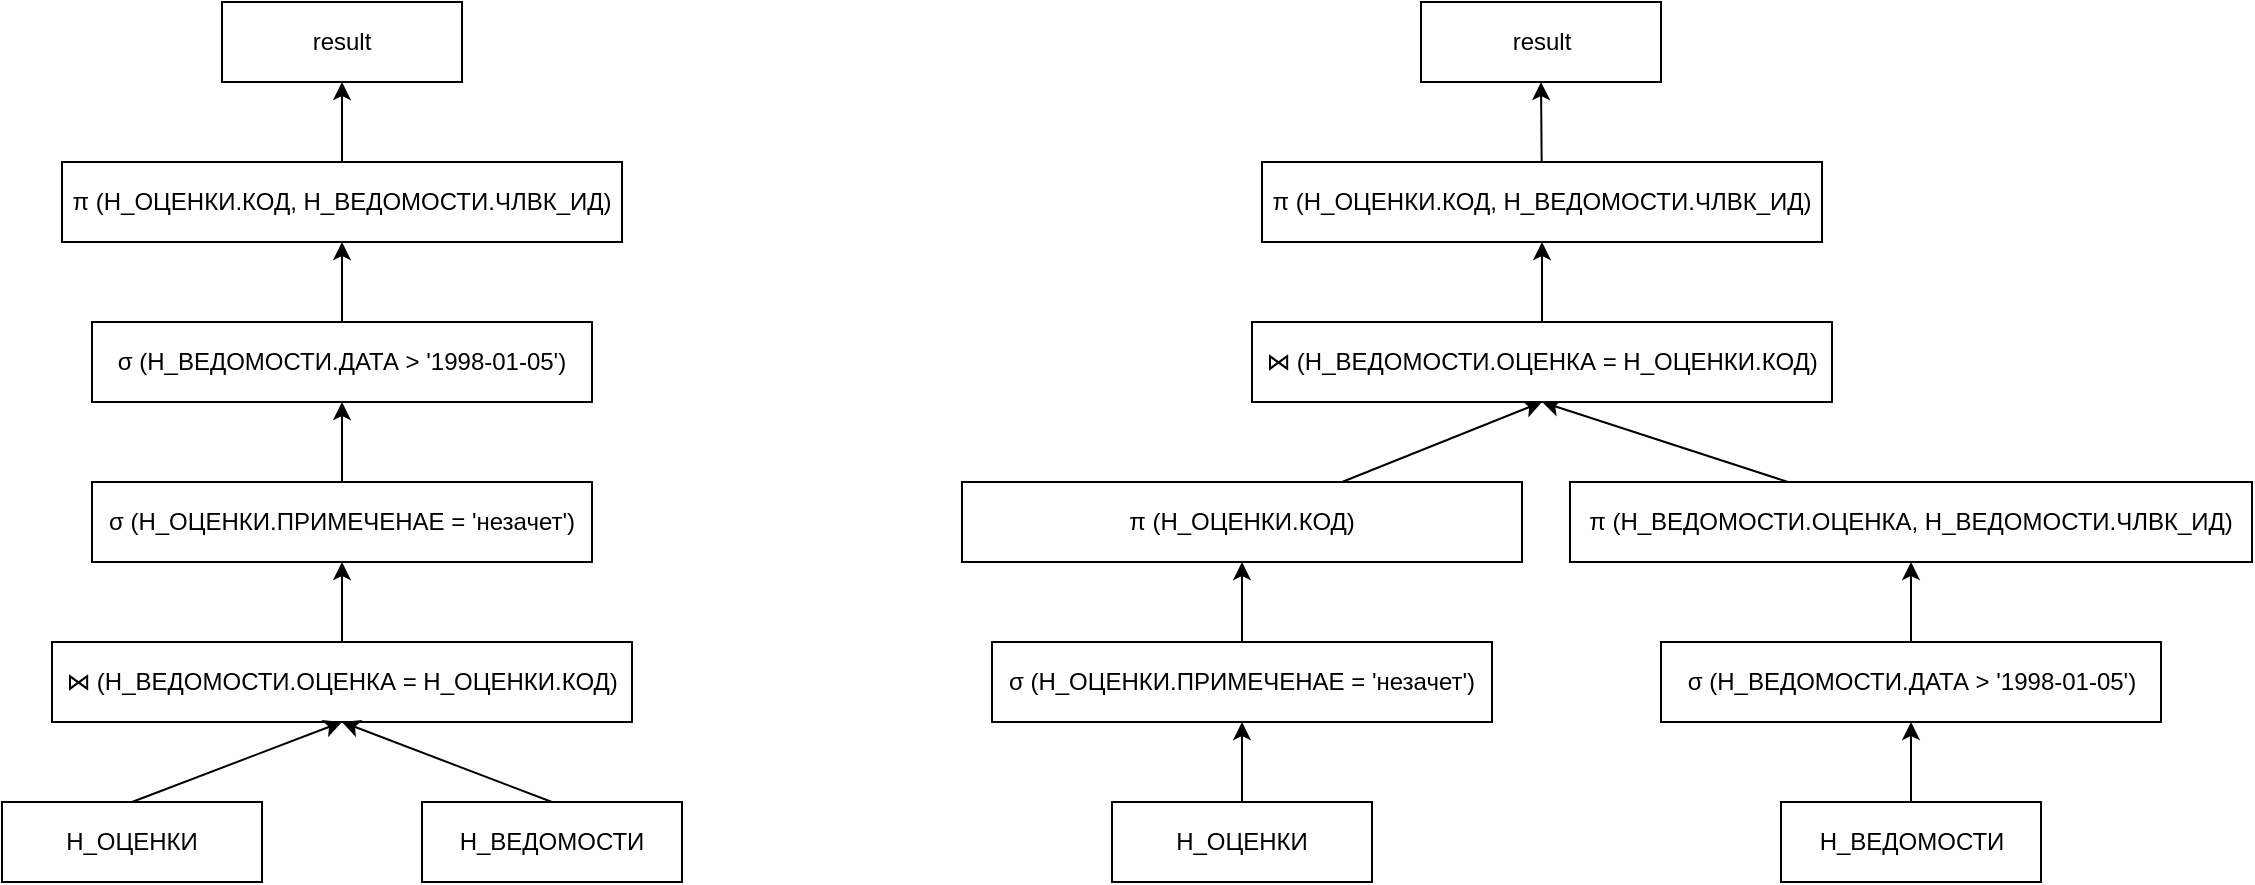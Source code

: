 <mxfile version="15.8.3" type="device"><diagram id="IuakbwBDz7vj2DG3jNcI" name="Страница 1"><mxGraphModel dx="899" dy="1006" grid="1" gridSize="10" guides="1" tooltips="1" connect="1" arrows="1" fold="1" page="1" pageScale="1" pageWidth="1169" pageHeight="827" math="0" shadow="0"><root><mxCell id="0"/><mxCell id="1" parent="0"/><mxCell id="K-r4FtWTsxOmx6NvuV4a-4" style="edgeStyle=orthogonalEdgeStyle;rounded=0;orthogonalLoop=1;jettySize=auto;html=1;exitX=0.5;exitY=0;exitDx=0;exitDy=0;entryX=0.5;entryY=1;entryDx=0;entryDy=0;" edge="1" parent="1" source="K-r4FtWTsxOmx6NvuV4a-1" target="K-r4FtWTsxOmx6NvuV4a-3"><mxGeometry relative="1" as="geometry"/></mxCell><mxCell id="K-r4FtWTsxOmx6NvuV4a-1" value="π (Н_ОЦЕНКИ.КОД, Н_ВЕДОМОСТИ.ЧЛВК_ИД)" style="rounded=0;whiteSpace=wrap;html=1;" vertex="1" parent="1"><mxGeometry x="300" y="120" width="280" height="40" as="geometry"/></mxCell><mxCell id="K-r4FtWTsxOmx6NvuV4a-8" style="edgeStyle=orthogonalEdgeStyle;rounded=0;orthogonalLoop=1;jettySize=auto;html=1;entryX=0.5;entryY=1;entryDx=0;entryDy=0;" edge="1" parent="1" source="K-r4FtWTsxOmx6NvuV4a-2" target="K-r4FtWTsxOmx6NvuV4a-6"><mxGeometry relative="1" as="geometry"/></mxCell><mxCell id="K-r4FtWTsxOmx6NvuV4a-2" value="σ (Н_ОЦЕНКИ.ПРИМЕЧЕНАЕ = 'незачет')" style="rounded=0;whiteSpace=wrap;html=1;" vertex="1" parent="1"><mxGeometry x="315" y="280" width="250" height="40" as="geometry"/></mxCell><mxCell id="K-r4FtWTsxOmx6NvuV4a-3" value="result" style="rounded=0;whiteSpace=wrap;html=1;" vertex="1" parent="1"><mxGeometry x="380" y="40" width="120" height="40" as="geometry"/></mxCell><mxCell id="K-r4FtWTsxOmx6NvuV4a-7" style="edgeStyle=orthogonalEdgeStyle;rounded=0;orthogonalLoop=1;jettySize=auto;html=1;entryX=0.5;entryY=1;entryDx=0;entryDy=0;" edge="1" parent="1" source="K-r4FtWTsxOmx6NvuV4a-6" target="K-r4FtWTsxOmx6NvuV4a-1"><mxGeometry relative="1" as="geometry"/></mxCell><mxCell id="K-r4FtWTsxOmx6NvuV4a-6" value="σ (Н_ВЕДОМОСТИ.ДАТА &amp;gt; '1998-01-05')" style="rounded=0;whiteSpace=wrap;html=1;" vertex="1" parent="1"><mxGeometry x="315" y="200" width="250" height="40" as="geometry"/></mxCell><mxCell id="K-r4FtWTsxOmx6NvuV4a-10" style="edgeStyle=orthogonalEdgeStyle;rounded=0;orthogonalLoop=1;jettySize=auto;html=1;entryX=0.5;entryY=1;entryDx=0;entryDy=0;" edge="1" parent="1" source="K-r4FtWTsxOmx6NvuV4a-9" target="K-r4FtWTsxOmx6NvuV4a-2"><mxGeometry relative="1" as="geometry"/></mxCell><mxCell id="K-r4FtWTsxOmx6NvuV4a-9" value="⋈ (Н_ВЕДОМОСТИ.ОЦЕНКА = Н_ОЦЕНКИ.КОД)" style="rounded=0;whiteSpace=wrap;html=1;" vertex="1" parent="1"><mxGeometry x="295" y="360" width="290" height="40" as="geometry"/></mxCell><mxCell id="K-r4FtWTsxOmx6NvuV4a-16" style="edgeStyle=none;rounded=0;orthogonalLoop=1;jettySize=auto;html=1;entryX=0.5;entryY=1;entryDx=0;entryDy=0;exitX=0.5;exitY=0;exitDx=0;exitDy=0;" edge="1" parent="1" source="K-r4FtWTsxOmx6NvuV4a-15" target="K-r4FtWTsxOmx6NvuV4a-9"><mxGeometry relative="1" as="geometry"><mxPoint x="335" y="480" as="targetPoint"/></mxGeometry></mxCell><mxCell id="K-r4FtWTsxOmx6NvuV4a-15" value="&lt;span&gt;Н_ОЦЕНКИ&lt;/span&gt;" style="rounded=0;whiteSpace=wrap;html=1;" vertex="1" parent="1"><mxGeometry x="270" y="440" width="130" height="40" as="geometry"/></mxCell><mxCell id="K-r4FtWTsxOmx6NvuV4a-18" style="edgeStyle=none;rounded=0;orthogonalLoop=1;jettySize=auto;html=1;entryX=0.5;entryY=1;entryDx=0;entryDy=0;exitX=0.5;exitY=0;exitDx=0;exitDy=0;" edge="1" parent="1" source="K-r4FtWTsxOmx6NvuV4a-17" target="K-r4FtWTsxOmx6NvuV4a-9"><mxGeometry relative="1" as="geometry"><mxPoint x="535" y="480" as="targetPoint"/></mxGeometry></mxCell><mxCell id="K-r4FtWTsxOmx6NvuV4a-17" value="&lt;span&gt;Н_ВЕДОМОСТИ&lt;/span&gt;" style="rounded=0;whiteSpace=wrap;html=1;" vertex="1" parent="1"><mxGeometry x="480" y="440" width="130" height="40" as="geometry"/></mxCell><mxCell id="K-r4FtWTsxOmx6NvuV4a-19" value="result" style="rounded=0;whiteSpace=wrap;html=1;" vertex="1" parent="1"><mxGeometry x="979.5" y="40" width="120" height="40" as="geometry"/></mxCell><mxCell id="K-r4FtWTsxOmx6NvuV4a-25" style="edgeStyle=none;rounded=0;orthogonalLoop=1;jettySize=auto;html=1;entryX=0.5;entryY=1;entryDx=0;entryDy=0;" edge="1" parent="1" source="K-r4FtWTsxOmx6NvuV4a-20" target="K-r4FtWTsxOmx6NvuV4a-24"><mxGeometry relative="1" as="geometry"/></mxCell><mxCell id="K-r4FtWTsxOmx6NvuV4a-20" value="&lt;span&gt;Н_ОЦЕНКИ&lt;/span&gt;" style="rounded=0;whiteSpace=wrap;html=1;" vertex="1" parent="1"><mxGeometry x="825" y="440" width="130" height="40" as="geometry"/></mxCell><mxCell id="K-r4FtWTsxOmx6NvuV4a-30" style="edgeStyle=none;rounded=0;orthogonalLoop=1;jettySize=auto;html=1;" edge="1" parent="1" source="K-r4FtWTsxOmx6NvuV4a-21" target="K-r4FtWTsxOmx6NvuV4a-28"><mxGeometry relative="1" as="geometry"/></mxCell><mxCell id="K-r4FtWTsxOmx6NvuV4a-21" value="σ (Н_ВЕДОМОСТИ.ДАТА &amp;gt; '1998-01-05')" style="rounded=0;whiteSpace=wrap;html=1;" vertex="1" parent="1"><mxGeometry x="1099.5" y="360" width="250" height="40" as="geometry"/></mxCell><mxCell id="K-r4FtWTsxOmx6NvuV4a-26" style="edgeStyle=none;rounded=0;orthogonalLoop=1;jettySize=auto;html=1;entryX=0.5;entryY=1;entryDx=0;entryDy=0;" edge="1" parent="1" source="K-r4FtWTsxOmx6NvuV4a-23" target="K-r4FtWTsxOmx6NvuV4a-21"><mxGeometry relative="1" as="geometry"/></mxCell><mxCell id="K-r4FtWTsxOmx6NvuV4a-23" value="&lt;span&gt;Н_ВЕДОМОСТИ&lt;/span&gt;" style="rounded=0;whiteSpace=wrap;html=1;" vertex="1" parent="1"><mxGeometry x="1159.5" y="440" width="130" height="40" as="geometry"/></mxCell><mxCell id="K-r4FtWTsxOmx6NvuV4a-29" style="edgeStyle=none;rounded=0;orthogonalLoop=1;jettySize=auto;html=1;exitX=0.5;exitY=0;exitDx=0;exitDy=0;entryX=0.5;entryY=1;entryDx=0;entryDy=0;" edge="1" parent="1" source="K-r4FtWTsxOmx6NvuV4a-24" target="K-r4FtWTsxOmx6NvuV4a-27"><mxGeometry relative="1" as="geometry"/></mxCell><mxCell id="K-r4FtWTsxOmx6NvuV4a-24" value="σ (Н_ОЦЕНКИ.ПРИМЕЧЕНАЕ = 'незачет')" style="rounded=0;whiteSpace=wrap;html=1;" vertex="1" parent="1"><mxGeometry x="765" y="360" width="250" height="40" as="geometry"/></mxCell><mxCell id="K-r4FtWTsxOmx6NvuV4a-32" style="edgeStyle=none;rounded=0;orthogonalLoop=1;jettySize=auto;html=1;entryX=0.5;entryY=1;entryDx=0;entryDy=0;" edge="1" parent="1" source="K-r4FtWTsxOmx6NvuV4a-27" target="K-r4FtWTsxOmx6NvuV4a-31"><mxGeometry relative="1" as="geometry"/></mxCell><mxCell id="K-r4FtWTsxOmx6NvuV4a-27" value="π (Н_ОЦЕНКИ.КОД)" style="rounded=0;whiteSpace=wrap;html=1;" vertex="1" parent="1"><mxGeometry x="750" y="280" width="280" height="40" as="geometry"/></mxCell><mxCell id="K-r4FtWTsxOmx6NvuV4a-33" style="edgeStyle=none;rounded=0;orthogonalLoop=1;jettySize=auto;html=1;entryX=0.5;entryY=1;entryDx=0;entryDy=0;" edge="1" parent="1" source="K-r4FtWTsxOmx6NvuV4a-28" target="K-r4FtWTsxOmx6NvuV4a-31"><mxGeometry relative="1" as="geometry"/></mxCell><mxCell id="K-r4FtWTsxOmx6NvuV4a-28" value="π (Н_ВЕДОМОСТИ.ОЦЕНКА, Н_ВЕДОМОСТИ.ЧЛВК_ИД)" style="rounded=0;whiteSpace=wrap;html=1;" vertex="1" parent="1"><mxGeometry x="1054" y="280" width="341" height="40" as="geometry"/></mxCell><mxCell id="K-r4FtWTsxOmx6NvuV4a-35" style="edgeStyle=none;rounded=0;orthogonalLoop=1;jettySize=auto;html=1;" edge="1" parent="1" source="K-r4FtWTsxOmx6NvuV4a-31" target="K-r4FtWTsxOmx6NvuV4a-34"><mxGeometry relative="1" as="geometry"/></mxCell><mxCell id="K-r4FtWTsxOmx6NvuV4a-31" value="⋈ (Н_ВЕДОМОСТИ.ОЦЕНКА = Н_ОЦЕНКИ.КОД)" style="rounded=0;whiteSpace=wrap;html=1;" vertex="1" parent="1"><mxGeometry x="895" y="200" width="290" height="40" as="geometry"/></mxCell><mxCell id="K-r4FtWTsxOmx6NvuV4a-36" style="edgeStyle=none;rounded=0;orthogonalLoop=1;jettySize=auto;html=1;entryX=0.5;entryY=1;entryDx=0;entryDy=0;" edge="1" parent="1" source="K-r4FtWTsxOmx6NvuV4a-34" target="K-r4FtWTsxOmx6NvuV4a-19"><mxGeometry relative="1" as="geometry"/></mxCell><mxCell id="K-r4FtWTsxOmx6NvuV4a-34" value="π (Н_ОЦЕНКИ.КОД, Н_ВЕДОМОСТИ.ЧЛВК_ИД)" style="rounded=0;whiteSpace=wrap;html=1;" vertex="1" parent="1"><mxGeometry x="900" y="120" width="280" height="40" as="geometry"/></mxCell></root></mxGraphModel></diagram></mxfile>